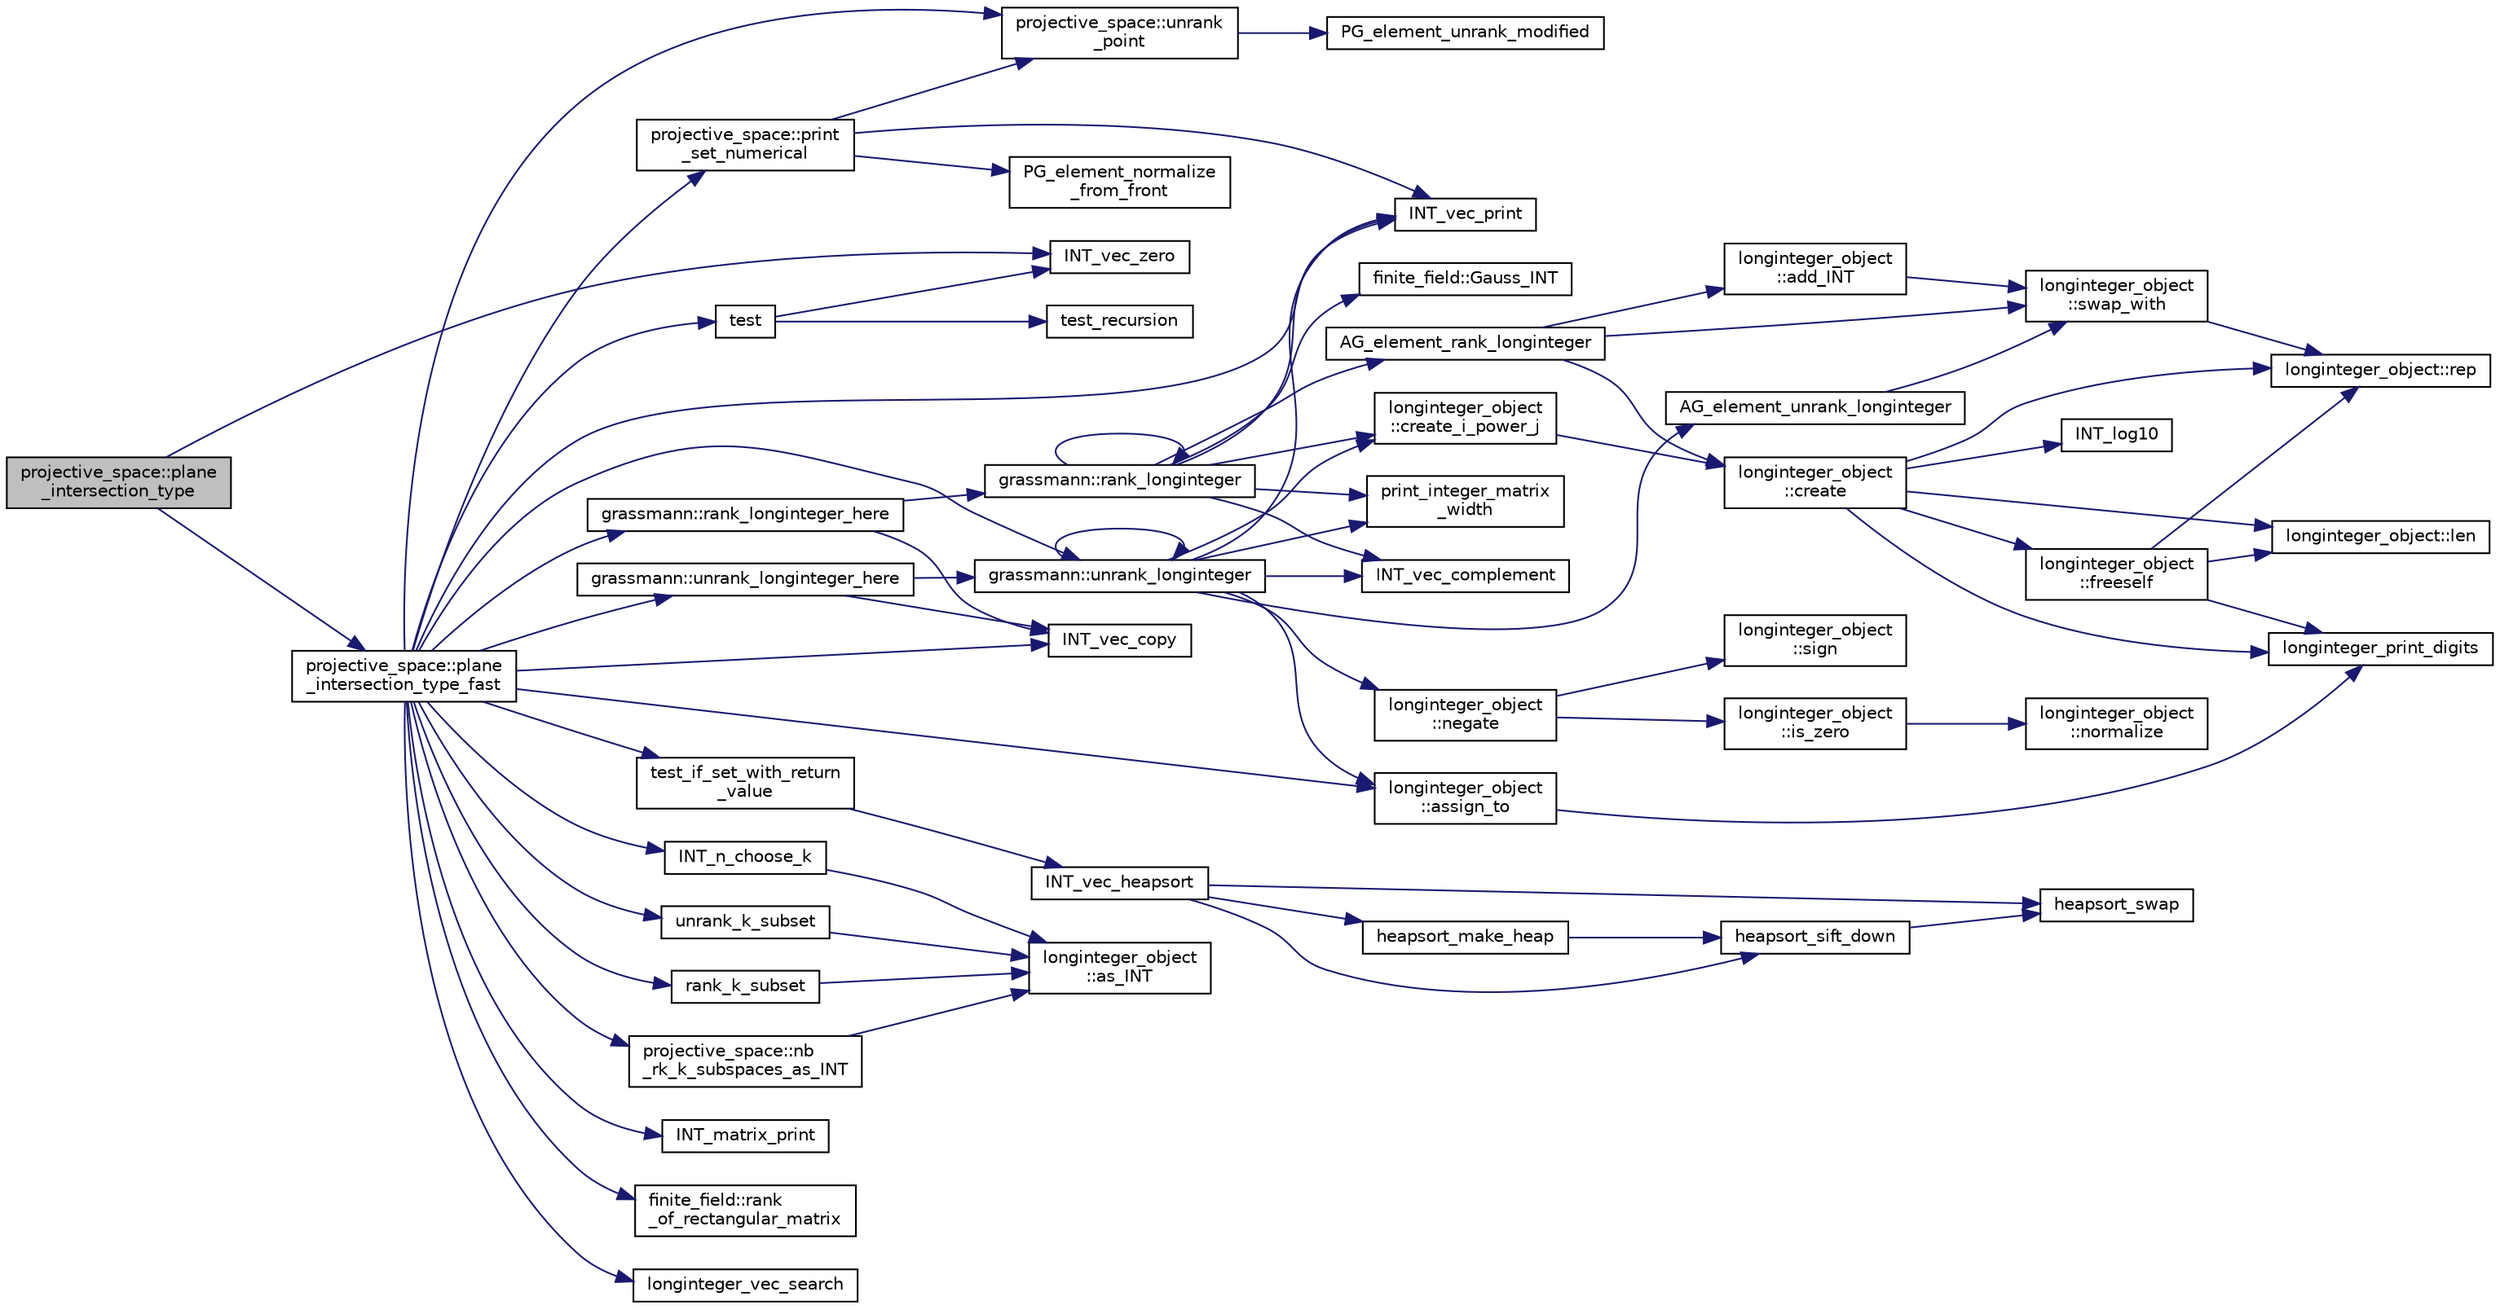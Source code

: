 digraph "projective_space::plane_intersection_type"
{
  edge [fontname="Helvetica",fontsize="10",labelfontname="Helvetica",labelfontsize="10"];
  node [fontname="Helvetica",fontsize="10",shape=record];
  rankdir="LR";
  Node2630 [label="projective_space::plane\l_intersection_type",height=0.2,width=0.4,color="black", fillcolor="grey75", style="filled", fontcolor="black"];
  Node2630 -> Node2631 [color="midnightblue",fontsize="10",style="solid",fontname="Helvetica"];
  Node2631 [label="projective_space::plane\l_intersection_type_fast",height=0.2,width=0.4,color="black", fillcolor="white", style="filled",URL="$d2/d17/classprojective__space.html#ac67be7eb594ae22dc8f1e5235f341d2d"];
  Node2631 -> Node2632 [color="midnightblue",fontsize="10",style="solid",fontname="Helvetica"];
  Node2632 [label="projective_space::print\l_set_numerical",height=0.2,width=0.4,color="black", fillcolor="white", style="filled",URL="$d2/d17/classprojective__space.html#ac6ee25b30e3fbe635750d0f0924e0bba"];
  Node2632 -> Node2633 [color="midnightblue",fontsize="10",style="solid",fontname="Helvetica"];
  Node2633 [label="projective_space::unrank\l_point",height=0.2,width=0.4,color="black", fillcolor="white", style="filled",URL="$d2/d17/classprojective__space.html#a3cb7917af4c5f1590b660d4bf907e0fa"];
  Node2633 -> Node2634 [color="midnightblue",fontsize="10",style="solid",fontname="Helvetica"];
  Node2634 [label="PG_element_unrank_modified",height=0.2,width=0.4,color="black", fillcolor="white", style="filled",URL="$d4/d67/geometry_8h.html#a83ae9b605d496f6a90345303f6efae64"];
  Node2632 -> Node2635 [color="midnightblue",fontsize="10",style="solid",fontname="Helvetica"];
  Node2635 [label="INT_vec_print",height=0.2,width=0.4,color="black", fillcolor="white", style="filled",URL="$df/dbf/sajeeb_8_c.html#a79a5901af0b47dd0d694109543c027fe"];
  Node2632 -> Node2636 [color="midnightblue",fontsize="10",style="solid",fontname="Helvetica"];
  Node2636 [label="PG_element_normalize\l_from_front",height=0.2,width=0.4,color="black", fillcolor="white", style="filled",URL="$d4/d67/geometry_8h.html#af675caf5f9975573455c8d93cb56bf95"];
  Node2631 -> Node2637 [color="midnightblue",fontsize="10",style="solid",fontname="Helvetica"];
  Node2637 [label="test_if_set_with_return\l_value",height=0.2,width=0.4,color="black", fillcolor="white", style="filled",URL="$d5/de2/foundations_2data__structures_2data__structures_8h.html#ac8840ecabde4103e50ef1a7a8245d913"];
  Node2637 -> Node2638 [color="midnightblue",fontsize="10",style="solid",fontname="Helvetica"];
  Node2638 [label="INT_vec_heapsort",height=0.2,width=0.4,color="black", fillcolor="white", style="filled",URL="$d4/dd7/sorting_8_c.html#a3590ad9987f801fbfc94634300182f39"];
  Node2638 -> Node2639 [color="midnightblue",fontsize="10",style="solid",fontname="Helvetica"];
  Node2639 [label="heapsort_make_heap",height=0.2,width=0.4,color="black", fillcolor="white", style="filled",URL="$d4/dd7/sorting_8_c.html#a42f24453d7d77eeb1338ebd1a13cfdbb"];
  Node2639 -> Node2640 [color="midnightblue",fontsize="10",style="solid",fontname="Helvetica"];
  Node2640 [label="heapsort_sift_down",height=0.2,width=0.4,color="black", fillcolor="white", style="filled",URL="$d4/dd7/sorting_8_c.html#a65cbb1a6a3f01f511673705437ddc18b"];
  Node2640 -> Node2641 [color="midnightblue",fontsize="10",style="solid",fontname="Helvetica"];
  Node2641 [label="heapsort_swap",height=0.2,width=0.4,color="black", fillcolor="white", style="filled",URL="$d4/dd7/sorting_8_c.html#a8f048362e6065297b19b6975bcbbfcc6"];
  Node2638 -> Node2641 [color="midnightblue",fontsize="10",style="solid",fontname="Helvetica"];
  Node2638 -> Node2640 [color="midnightblue",fontsize="10",style="solid",fontname="Helvetica"];
  Node2631 -> Node2642 [color="midnightblue",fontsize="10",style="solid",fontname="Helvetica"];
  Node2642 [label="projective_space::nb\l_rk_k_subspaces_as_INT",height=0.2,width=0.4,color="black", fillcolor="white", style="filled",URL="$d2/d17/classprojective__space.html#a204d5a7b13f58e7a9e0f6a1f33c81c2d"];
  Node2642 -> Node2643 [color="midnightblue",fontsize="10",style="solid",fontname="Helvetica"];
  Node2643 [label="longinteger_object\l::as_INT",height=0.2,width=0.4,color="black", fillcolor="white", style="filled",URL="$dd/d7e/classlonginteger__object.html#afb992d4679a6741acc63c8bcba27971e"];
  Node2631 -> Node2644 [color="midnightblue",fontsize="10",style="solid",fontname="Helvetica"];
  Node2644 [label="INT_n_choose_k",height=0.2,width=0.4,color="black", fillcolor="white", style="filled",URL="$d2/d7c/combinatorics_8_c.html#aa74adc702e59feadb839f44c0aaec8f6"];
  Node2644 -> Node2643 [color="midnightblue",fontsize="10",style="solid",fontname="Helvetica"];
  Node2631 -> Node2633 [color="midnightblue",fontsize="10",style="solid",fontname="Helvetica"];
  Node2631 -> Node2645 [color="midnightblue",fontsize="10",style="solid",fontname="Helvetica"];
  Node2645 [label="INT_matrix_print",height=0.2,width=0.4,color="black", fillcolor="white", style="filled",URL="$d5/db4/io__and__os_8h.html#afd4180a24bef3a2b584668a4eaf607ff"];
  Node2631 -> Node2646 [color="midnightblue",fontsize="10",style="solid",fontname="Helvetica"];
  Node2646 [label="unrank_k_subset",height=0.2,width=0.4,color="black", fillcolor="white", style="filled",URL="$d2/d7c/combinatorics_8_c.html#a709dbec12f4da5bb02b9352d45a2c77d"];
  Node2646 -> Node2643 [color="midnightblue",fontsize="10",style="solid",fontname="Helvetica"];
  Node2631 -> Node2635 [color="midnightblue",fontsize="10",style="solid",fontname="Helvetica"];
  Node2631 -> Node2647 [color="midnightblue",fontsize="10",style="solid",fontname="Helvetica"];
  Node2647 [label="INT_vec_copy",height=0.2,width=0.4,color="black", fillcolor="white", style="filled",URL="$df/dbf/sajeeb_8_c.html#ac2d875e27e009af6ec04d17254d11075"];
  Node2631 -> Node2648 [color="midnightblue",fontsize="10",style="solid",fontname="Helvetica"];
  Node2648 [label="finite_field::rank\l_of_rectangular_matrix",height=0.2,width=0.4,color="black", fillcolor="white", style="filled",URL="$df/d5a/classfinite__field.html#ac1ef22ecdf3984cfd4b652ee48eeb455"];
  Node2631 -> Node2649 [color="midnightblue",fontsize="10",style="solid",fontname="Helvetica"];
  Node2649 [label="grassmann::rank_longinteger_here",height=0.2,width=0.4,color="black", fillcolor="white", style="filled",URL="$df/d02/classgrassmann.html#a9f3af02709205bca69e61d529e921212"];
  Node2649 -> Node2647 [color="midnightblue",fontsize="10",style="solid",fontname="Helvetica"];
  Node2649 -> Node2650 [color="midnightblue",fontsize="10",style="solid",fontname="Helvetica"];
  Node2650 [label="grassmann::rank_longinteger",height=0.2,width=0.4,color="black", fillcolor="white", style="filled",URL="$df/d02/classgrassmann.html#a906995e619188ae6e2e4e97f1e878a08"];
  Node2650 -> Node2651 [color="midnightblue",fontsize="10",style="solid",fontname="Helvetica"];
  Node2651 [label="print_integer_matrix\l_width",height=0.2,width=0.4,color="black", fillcolor="white", style="filled",URL="$d5/db4/io__and__os_8h.html#aa78f3e73fc2179251bd15adbcc31573f"];
  Node2650 -> Node2652 [color="midnightblue",fontsize="10",style="solid",fontname="Helvetica"];
  Node2652 [label="finite_field::Gauss_INT",height=0.2,width=0.4,color="black", fillcolor="white", style="filled",URL="$df/d5a/classfinite__field.html#adb676d2e80341b53751326e3a58beb11"];
  Node2650 -> Node2635 [color="midnightblue",fontsize="10",style="solid",fontname="Helvetica"];
  Node2650 -> Node2653 [color="midnightblue",fontsize="10",style="solid",fontname="Helvetica"];
  Node2653 [label="INT_vec_complement",height=0.2,width=0.4,color="black", fillcolor="white", style="filled",URL="$d5/db4/io__and__os_8h.html#a2a0a724647575fcd3090c763985eb81a"];
  Node2650 -> Node2654 [color="midnightblue",fontsize="10",style="solid",fontname="Helvetica"];
  Node2654 [label="longinteger_object\l::create_i_power_j",height=0.2,width=0.4,color="black", fillcolor="white", style="filled",URL="$dd/d7e/classlonginteger__object.html#abd7f646a9077ab9a8c2754c221ae8e2a"];
  Node2654 -> Node2655 [color="midnightblue",fontsize="10",style="solid",fontname="Helvetica"];
  Node2655 [label="longinteger_object\l::create",height=0.2,width=0.4,color="black", fillcolor="white", style="filled",URL="$dd/d7e/classlonginteger__object.html#a95d2eebc60849c3963a49298b1f498c2"];
  Node2655 -> Node2656 [color="midnightblue",fontsize="10",style="solid",fontname="Helvetica"];
  Node2656 [label="longinteger_object\l::freeself",height=0.2,width=0.4,color="black", fillcolor="white", style="filled",URL="$dd/d7e/classlonginteger__object.html#a06450f8c4795d81da6d680830ef958a1"];
  Node2656 -> Node2657 [color="midnightblue",fontsize="10",style="solid",fontname="Helvetica"];
  Node2657 [label="longinteger_print_digits",height=0.2,width=0.4,color="black", fillcolor="white", style="filled",URL="$de/dc5/algebra__and__number__theory_8h.html#ac2bac7b12f5b6440b8dad275cd7a157d"];
  Node2656 -> Node2658 [color="midnightblue",fontsize="10",style="solid",fontname="Helvetica"];
  Node2658 [label="longinteger_object::rep",height=0.2,width=0.4,color="black", fillcolor="white", style="filled",URL="$dd/d7e/classlonginteger__object.html#a3ecaf12738cc721d281c416503f241e2"];
  Node2656 -> Node2659 [color="midnightblue",fontsize="10",style="solid",fontname="Helvetica"];
  Node2659 [label="longinteger_object::len",height=0.2,width=0.4,color="black", fillcolor="white", style="filled",URL="$dd/d7e/classlonginteger__object.html#a0bfeae35be8a6fd44ed7f76413596ab1"];
  Node2655 -> Node2660 [color="midnightblue",fontsize="10",style="solid",fontname="Helvetica"];
  Node2660 [label="INT_log10",height=0.2,width=0.4,color="black", fillcolor="white", style="filled",URL="$de/dc5/algebra__and__number__theory_8h.html#a98bc0a6c562370a355165d2538dac250"];
  Node2655 -> Node2657 [color="midnightblue",fontsize="10",style="solid",fontname="Helvetica"];
  Node2655 -> Node2658 [color="midnightblue",fontsize="10",style="solid",fontname="Helvetica"];
  Node2655 -> Node2659 [color="midnightblue",fontsize="10",style="solid",fontname="Helvetica"];
  Node2650 -> Node2650 [color="midnightblue",fontsize="10",style="solid",fontname="Helvetica"];
  Node2650 -> Node2661 [color="midnightblue",fontsize="10",style="solid",fontname="Helvetica"];
  Node2661 [label="AG_element_rank_longinteger",height=0.2,width=0.4,color="black", fillcolor="white", style="filled",URL="$d4/d67/geometry_8h.html#ac13377076b1f78e7a883eade63d2d6f6"];
  Node2661 -> Node2655 [color="midnightblue",fontsize="10",style="solid",fontname="Helvetica"];
  Node2661 -> Node2662 [color="midnightblue",fontsize="10",style="solid",fontname="Helvetica"];
  Node2662 [label="longinteger_object\l::add_INT",height=0.2,width=0.4,color="black", fillcolor="white", style="filled",URL="$dd/d7e/classlonginteger__object.html#af059ef23395f9d8e43b5a33a0db2340f"];
  Node2662 -> Node2663 [color="midnightblue",fontsize="10",style="solid",fontname="Helvetica"];
  Node2663 [label="longinteger_object\l::swap_with",height=0.2,width=0.4,color="black", fillcolor="white", style="filled",URL="$dd/d7e/classlonginteger__object.html#ad5b3a13ab9dd9194219627600890aed5"];
  Node2663 -> Node2658 [color="midnightblue",fontsize="10",style="solid",fontname="Helvetica"];
  Node2661 -> Node2663 [color="midnightblue",fontsize="10",style="solid",fontname="Helvetica"];
  Node2631 -> Node2664 [color="midnightblue",fontsize="10",style="solid",fontname="Helvetica"];
  Node2664 [label="longinteger_vec_search",height=0.2,width=0.4,color="black", fillcolor="white", style="filled",URL="$d5/de2/foundations_2data__structures_2data__structures_8h.html#a8f968f381a53d806d21ea66a97ab91c8"];
  Node2631 -> Node2665 [color="midnightblue",fontsize="10",style="solid",fontname="Helvetica"];
  Node2665 [label="longinteger_object\l::assign_to",height=0.2,width=0.4,color="black", fillcolor="white", style="filled",URL="$dd/d7e/classlonginteger__object.html#a891b9d0947bfce181245ab5cffe9482a"];
  Node2665 -> Node2657 [color="midnightblue",fontsize="10",style="solid",fontname="Helvetica"];
  Node2631 -> Node2666 [color="midnightblue",fontsize="10",style="solid",fontname="Helvetica"];
  Node2666 [label="grassmann::unrank_longinteger_here",height=0.2,width=0.4,color="black", fillcolor="white", style="filled",URL="$df/d02/classgrassmann.html#a0e7283e3925e266cb18b6a3557822ab9"];
  Node2666 -> Node2667 [color="midnightblue",fontsize="10",style="solid",fontname="Helvetica"];
  Node2667 [label="grassmann::unrank_longinteger",height=0.2,width=0.4,color="black", fillcolor="white", style="filled",URL="$df/d02/classgrassmann.html#aede73ec7ffd4596b9b9953f5583bdc76"];
  Node2667 -> Node2665 [color="midnightblue",fontsize="10",style="solid",fontname="Helvetica"];
  Node2667 -> Node2654 [color="midnightblue",fontsize="10",style="solid",fontname="Helvetica"];
  Node2667 -> Node2668 [color="midnightblue",fontsize="10",style="solid",fontname="Helvetica"];
  Node2668 [label="longinteger_object\l::negate",height=0.2,width=0.4,color="black", fillcolor="white", style="filled",URL="$dd/d7e/classlonginteger__object.html#aa2305cd4d3ee6e462c70c40acc61a6af"];
  Node2668 -> Node2669 [color="midnightblue",fontsize="10",style="solid",fontname="Helvetica"];
  Node2669 [label="longinteger_object\l::is_zero",height=0.2,width=0.4,color="black", fillcolor="white", style="filled",URL="$dd/d7e/classlonginteger__object.html#a0946732d08e5180a00480f4c40667101"];
  Node2669 -> Node2670 [color="midnightblue",fontsize="10",style="solid",fontname="Helvetica"];
  Node2670 [label="longinteger_object\l::normalize",height=0.2,width=0.4,color="black", fillcolor="white", style="filled",URL="$dd/d7e/classlonginteger__object.html#ae27040d862a5624e98fc9582daa889ee"];
  Node2668 -> Node2671 [color="midnightblue",fontsize="10",style="solid",fontname="Helvetica"];
  Node2671 [label="longinteger_object\l::sign",height=0.2,width=0.4,color="black", fillcolor="white", style="filled",URL="$dd/d7e/classlonginteger__object.html#ab69549d0bd669e44d776f14ab1a0a344"];
  Node2667 -> Node2672 [color="midnightblue",fontsize="10",style="solid",fontname="Helvetica"];
  Node2672 [label="AG_element_unrank_longinteger",height=0.2,width=0.4,color="black", fillcolor="white", style="filled",URL="$d4/d67/geometry_8h.html#ab5a5ee4a58266d973534a63e72372c2d"];
  Node2672 -> Node2663 [color="midnightblue",fontsize="10",style="solid",fontname="Helvetica"];
  Node2667 -> Node2635 [color="midnightblue",fontsize="10",style="solid",fontname="Helvetica"];
  Node2667 -> Node2667 [color="midnightblue",fontsize="10",style="solid",fontname="Helvetica"];
  Node2667 -> Node2653 [color="midnightblue",fontsize="10",style="solid",fontname="Helvetica"];
  Node2667 -> Node2651 [color="midnightblue",fontsize="10",style="solid",fontname="Helvetica"];
  Node2666 -> Node2647 [color="midnightblue",fontsize="10",style="solid",fontname="Helvetica"];
  Node2631 -> Node2673 [color="midnightblue",fontsize="10",style="solid",fontname="Helvetica"];
  Node2673 [label="test",height=0.2,width=0.4,color="black", fillcolor="white", style="filled",URL="$d6/d90/costas_8_c.html#a19b6864eaeff2e2424ca297158651278"];
  Node2673 -> Node2674 [color="midnightblue",fontsize="10",style="solid",fontname="Helvetica"];
  Node2674 [label="INT_vec_zero",height=0.2,width=0.4,color="black", fillcolor="white", style="filled",URL="$df/dbf/sajeeb_8_c.html#aa8c9c7977203577026080f546fe4980f"];
  Node2673 -> Node2675 [color="midnightblue",fontsize="10",style="solid",fontname="Helvetica"];
  Node2675 [label="test_recursion",height=0.2,width=0.4,color="black", fillcolor="white", style="filled",URL="$d6/d90/costas_8_c.html#a2874dd7912bd978eaf022da0b45e301b"];
  Node2631 -> Node2667 [color="midnightblue",fontsize="10",style="solid",fontname="Helvetica"];
  Node2631 -> Node2676 [color="midnightblue",fontsize="10",style="solid",fontname="Helvetica"];
  Node2676 [label="rank_k_subset",height=0.2,width=0.4,color="black", fillcolor="white", style="filled",URL="$d2/d7c/combinatorics_8_c.html#a8ec9127fb82ee9dfa337c897c7060a57"];
  Node2676 -> Node2643 [color="midnightblue",fontsize="10",style="solid",fontname="Helvetica"];
  Node2630 -> Node2674 [color="midnightblue",fontsize="10",style="solid",fontname="Helvetica"];
}
